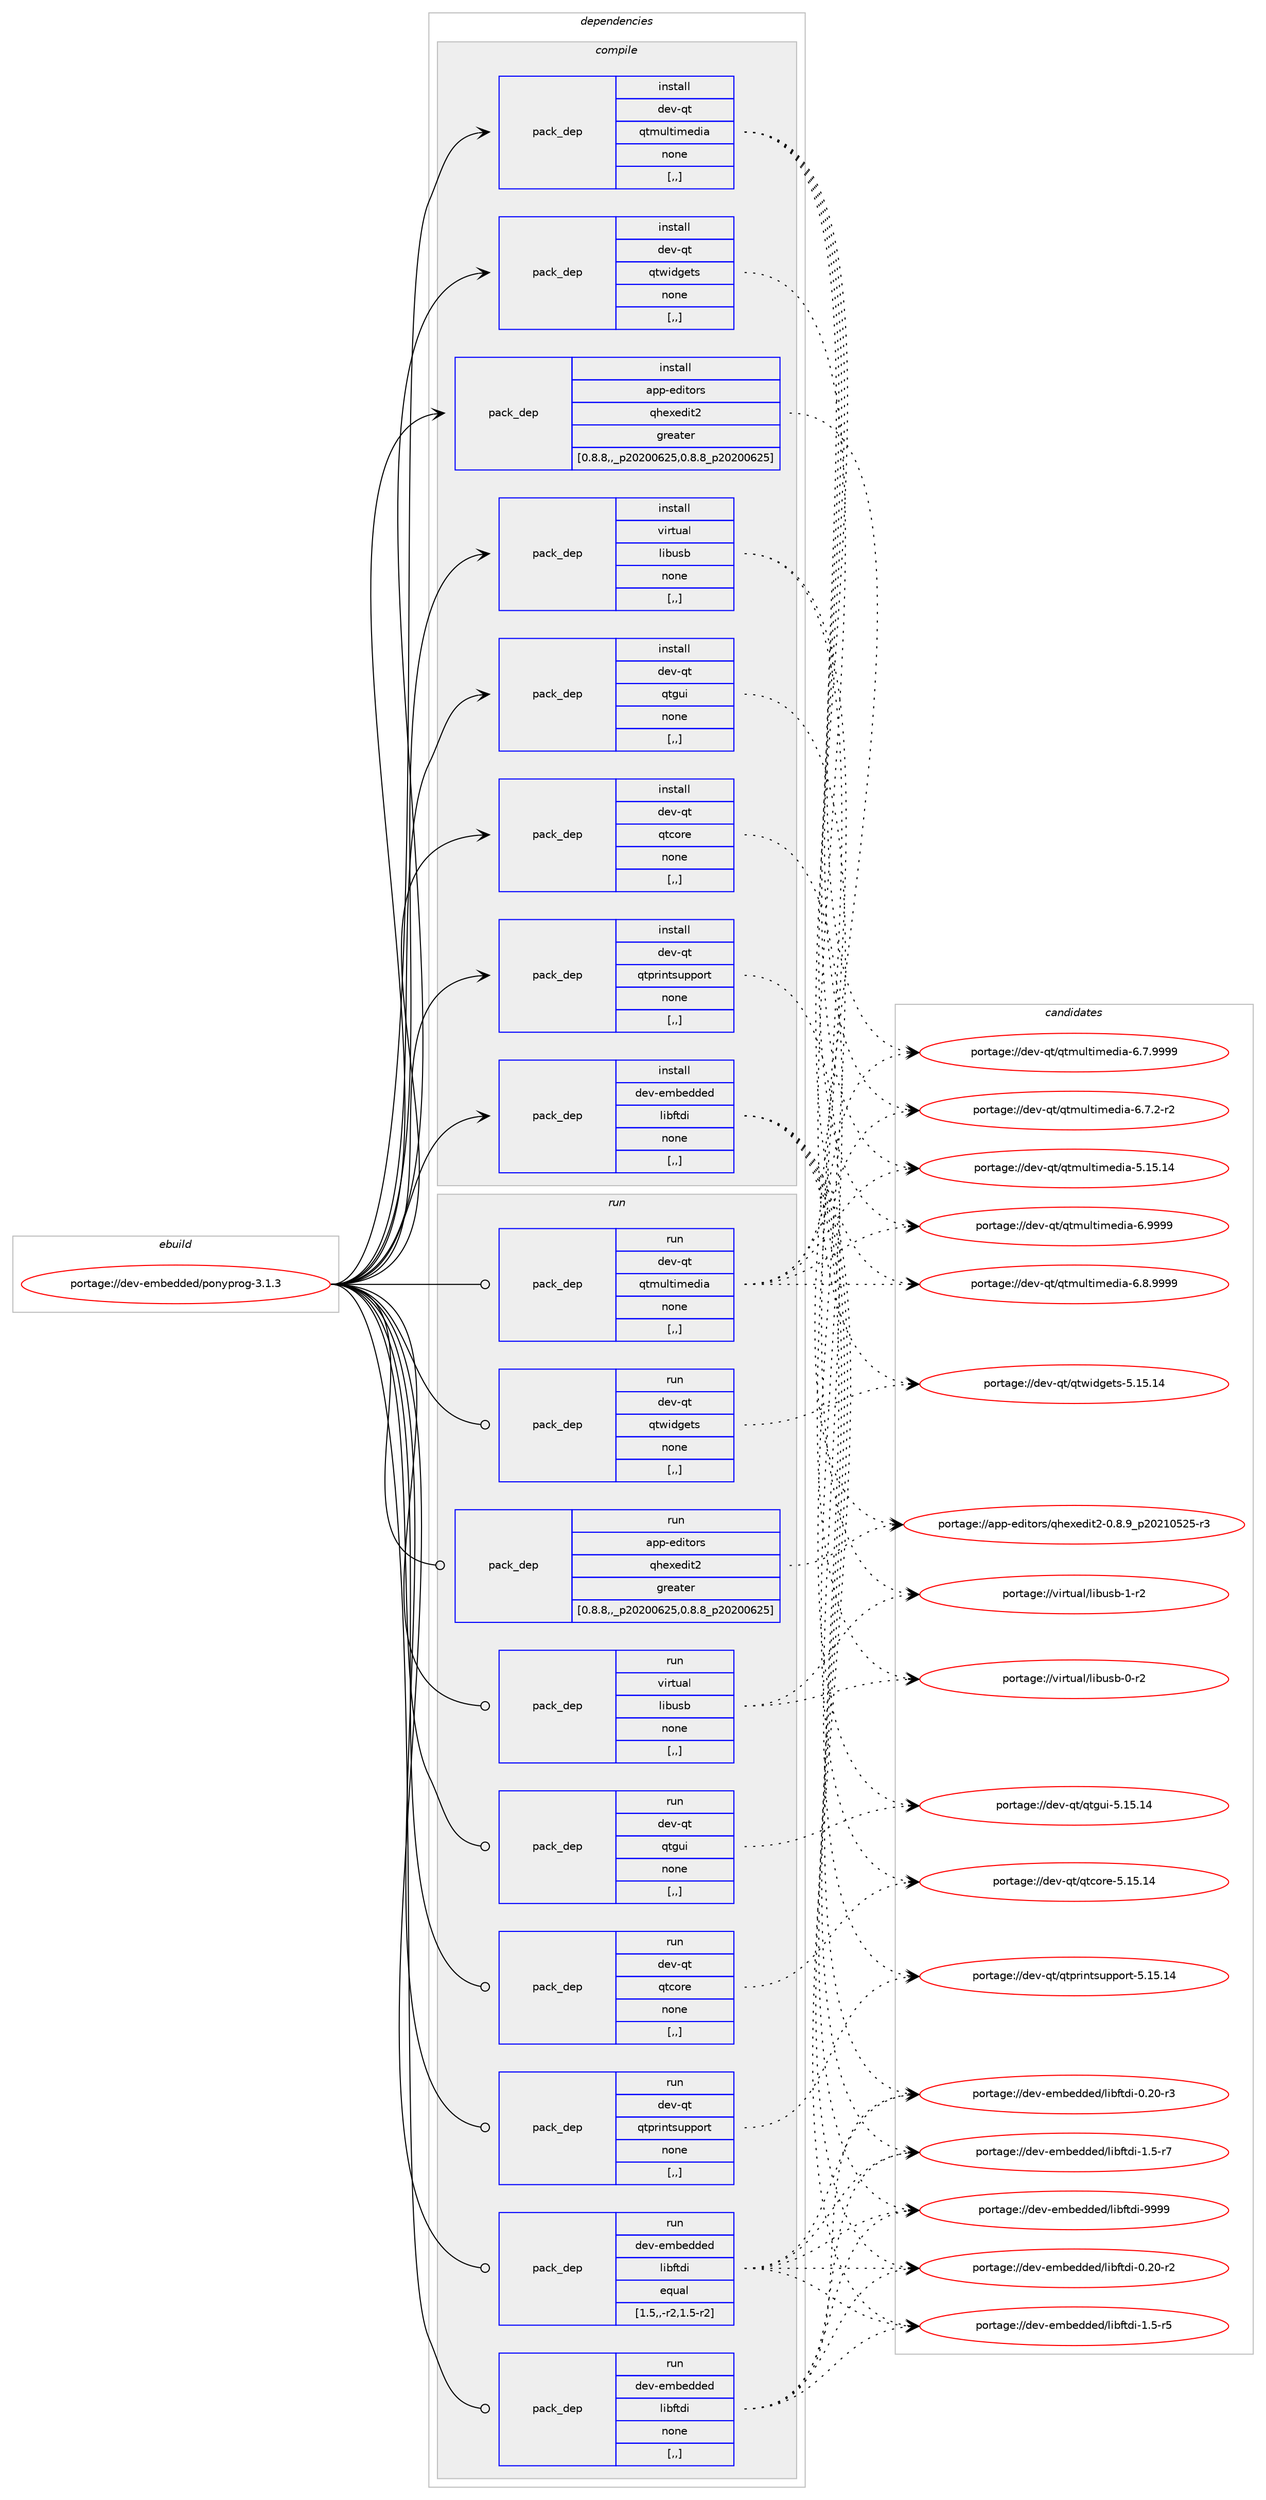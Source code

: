 digraph prolog {

# *************
# Graph options
# *************

newrank=true;
concentrate=true;
compound=true;
graph [rankdir=LR,fontname=Helvetica,fontsize=10,ranksep=1.5];#, ranksep=2.5, nodesep=0.2];
edge  [arrowhead=vee];
node  [fontname=Helvetica,fontsize=10];

# **********
# The ebuild
# **********

subgraph cluster_leftcol {
color=gray;
label=<<i>ebuild</i>>;
id [label="portage://dev-embedded/ponyprog-3.1.3", color=red, width=4, href="../dev-embedded/ponyprog-3.1.3.svg"];
}

# ****************
# The dependencies
# ****************

subgraph cluster_midcol {
color=gray;
label=<<i>dependencies</i>>;
subgraph cluster_compile {
fillcolor="#eeeeee";
style=filled;
label=<<i>compile</i>>;
subgraph pack413482 {
dependency567739 [label=<<TABLE BORDER="0" CELLBORDER="1" CELLSPACING="0" CELLPADDING="4" WIDTH="220"><TR><TD ROWSPAN="6" CELLPADDING="30">pack_dep</TD></TR><TR><TD WIDTH="110">install</TD></TR><TR><TD>app-editors</TD></TR><TR><TD>qhexedit2</TD></TR><TR><TD>greater</TD></TR><TR><TD>[0.8.8,,_p20200625,0.8.8_p20200625]</TD></TR></TABLE>>, shape=none, color=blue];
}
id:e -> dependency567739:w [weight=20,style="solid",arrowhead="vee"];
subgraph pack413483 {
dependency567740 [label=<<TABLE BORDER="0" CELLBORDER="1" CELLSPACING="0" CELLPADDING="4" WIDTH="220"><TR><TD ROWSPAN="6" CELLPADDING="30">pack_dep</TD></TR><TR><TD WIDTH="110">install</TD></TR><TR><TD>dev-embedded</TD></TR><TR><TD>libftdi</TD></TR><TR><TD>none</TD></TR><TR><TD>[,,]</TD></TR></TABLE>>, shape=none, color=blue];
}
id:e -> dependency567740:w [weight=20,style="solid",arrowhead="vee"];
subgraph pack413484 {
dependency567741 [label=<<TABLE BORDER="0" CELLBORDER="1" CELLSPACING="0" CELLPADDING="4" WIDTH="220"><TR><TD ROWSPAN="6" CELLPADDING="30">pack_dep</TD></TR><TR><TD WIDTH="110">install</TD></TR><TR><TD>dev-qt</TD></TR><TR><TD>qtcore</TD></TR><TR><TD>none</TD></TR><TR><TD>[,,]</TD></TR></TABLE>>, shape=none, color=blue];
}
id:e -> dependency567741:w [weight=20,style="solid",arrowhead="vee"];
subgraph pack413485 {
dependency567742 [label=<<TABLE BORDER="0" CELLBORDER="1" CELLSPACING="0" CELLPADDING="4" WIDTH="220"><TR><TD ROWSPAN="6" CELLPADDING="30">pack_dep</TD></TR><TR><TD WIDTH="110">install</TD></TR><TR><TD>dev-qt</TD></TR><TR><TD>qtgui</TD></TR><TR><TD>none</TD></TR><TR><TD>[,,]</TD></TR></TABLE>>, shape=none, color=blue];
}
id:e -> dependency567742:w [weight=20,style="solid",arrowhead="vee"];
subgraph pack413486 {
dependency567743 [label=<<TABLE BORDER="0" CELLBORDER="1" CELLSPACING="0" CELLPADDING="4" WIDTH="220"><TR><TD ROWSPAN="6" CELLPADDING="30">pack_dep</TD></TR><TR><TD WIDTH="110">install</TD></TR><TR><TD>dev-qt</TD></TR><TR><TD>qtmultimedia</TD></TR><TR><TD>none</TD></TR><TR><TD>[,,]</TD></TR></TABLE>>, shape=none, color=blue];
}
id:e -> dependency567743:w [weight=20,style="solid",arrowhead="vee"];
subgraph pack413487 {
dependency567744 [label=<<TABLE BORDER="0" CELLBORDER="1" CELLSPACING="0" CELLPADDING="4" WIDTH="220"><TR><TD ROWSPAN="6" CELLPADDING="30">pack_dep</TD></TR><TR><TD WIDTH="110">install</TD></TR><TR><TD>dev-qt</TD></TR><TR><TD>qtprintsupport</TD></TR><TR><TD>none</TD></TR><TR><TD>[,,]</TD></TR></TABLE>>, shape=none, color=blue];
}
id:e -> dependency567744:w [weight=20,style="solid",arrowhead="vee"];
subgraph pack413488 {
dependency567745 [label=<<TABLE BORDER="0" CELLBORDER="1" CELLSPACING="0" CELLPADDING="4" WIDTH="220"><TR><TD ROWSPAN="6" CELLPADDING="30">pack_dep</TD></TR><TR><TD WIDTH="110">install</TD></TR><TR><TD>dev-qt</TD></TR><TR><TD>qtwidgets</TD></TR><TR><TD>none</TD></TR><TR><TD>[,,]</TD></TR></TABLE>>, shape=none, color=blue];
}
id:e -> dependency567745:w [weight=20,style="solid",arrowhead="vee"];
subgraph pack413489 {
dependency567746 [label=<<TABLE BORDER="0" CELLBORDER="1" CELLSPACING="0" CELLPADDING="4" WIDTH="220"><TR><TD ROWSPAN="6" CELLPADDING="30">pack_dep</TD></TR><TR><TD WIDTH="110">install</TD></TR><TR><TD>virtual</TD></TR><TR><TD>libusb</TD></TR><TR><TD>none</TD></TR><TR><TD>[,,]</TD></TR></TABLE>>, shape=none, color=blue];
}
id:e -> dependency567746:w [weight=20,style="solid",arrowhead="vee"];
}
subgraph cluster_compileandrun {
fillcolor="#eeeeee";
style=filled;
label=<<i>compile and run</i>>;
}
subgraph cluster_run {
fillcolor="#eeeeee";
style=filled;
label=<<i>run</i>>;
subgraph pack413490 {
dependency567747 [label=<<TABLE BORDER="0" CELLBORDER="1" CELLSPACING="0" CELLPADDING="4" WIDTH="220"><TR><TD ROWSPAN="6" CELLPADDING="30">pack_dep</TD></TR><TR><TD WIDTH="110">run</TD></TR><TR><TD>app-editors</TD></TR><TR><TD>qhexedit2</TD></TR><TR><TD>greater</TD></TR><TR><TD>[0.8.8,,_p20200625,0.8.8_p20200625]</TD></TR></TABLE>>, shape=none, color=blue];
}
id:e -> dependency567747:w [weight=20,style="solid",arrowhead="odot"];
subgraph pack413491 {
dependency567748 [label=<<TABLE BORDER="0" CELLBORDER="1" CELLSPACING="0" CELLPADDING="4" WIDTH="220"><TR><TD ROWSPAN="6" CELLPADDING="30">pack_dep</TD></TR><TR><TD WIDTH="110">run</TD></TR><TR><TD>dev-embedded</TD></TR><TR><TD>libftdi</TD></TR><TR><TD>none</TD></TR><TR><TD>[,,]</TD></TR></TABLE>>, shape=none, color=blue];
}
id:e -> dependency567748:w [weight=20,style="solid",arrowhead="odot"];
subgraph pack413492 {
dependency567749 [label=<<TABLE BORDER="0" CELLBORDER="1" CELLSPACING="0" CELLPADDING="4" WIDTH="220"><TR><TD ROWSPAN="6" CELLPADDING="30">pack_dep</TD></TR><TR><TD WIDTH="110">run</TD></TR><TR><TD>dev-qt</TD></TR><TR><TD>qtcore</TD></TR><TR><TD>none</TD></TR><TR><TD>[,,]</TD></TR></TABLE>>, shape=none, color=blue];
}
id:e -> dependency567749:w [weight=20,style="solid",arrowhead="odot"];
subgraph pack413493 {
dependency567750 [label=<<TABLE BORDER="0" CELLBORDER="1" CELLSPACING="0" CELLPADDING="4" WIDTH="220"><TR><TD ROWSPAN="6" CELLPADDING="30">pack_dep</TD></TR><TR><TD WIDTH="110">run</TD></TR><TR><TD>dev-qt</TD></TR><TR><TD>qtgui</TD></TR><TR><TD>none</TD></TR><TR><TD>[,,]</TD></TR></TABLE>>, shape=none, color=blue];
}
id:e -> dependency567750:w [weight=20,style="solid",arrowhead="odot"];
subgraph pack413494 {
dependency567751 [label=<<TABLE BORDER="0" CELLBORDER="1" CELLSPACING="0" CELLPADDING="4" WIDTH="220"><TR><TD ROWSPAN="6" CELLPADDING="30">pack_dep</TD></TR><TR><TD WIDTH="110">run</TD></TR><TR><TD>dev-qt</TD></TR><TR><TD>qtmultimedia</TD></TR><TR><TD>none</TD></TR><TR><TD>[,,]</TD></TR></TABLE>>, shape=none, color=blue];
}
id:e -> dependency567751:w [weight=20,style="solid",arrowhead="odot"];
subgraph pack413495 {
dependency567752 [label=<<TABLE BORDER="0" CELLBORDER="1" CELLSPACING="0" CELLPADDING="4" WIDTH="220"><TR><TD ROWSPAN="6" CELLPADDING="30">pack_dep</TD></TR><TR><TD WIDTH="110">run</TD></TR><TR><TD>dev-qt</TD></TR><TR><TD>qtprintsupport</TD></TR><TR><TD>none</TD></TR><TR><TD>[,,]</TD></TR></TABLE>>, shape=none, color=blue];
}
id:e -> dependency567752:w [weight=20,style="solid",arrowhead="odot"];
subgraph pack413496 {
dependency567753 [label=<<TABLE BORDER="0" CELLBORDER="1" CELLSPACING="0" CELLPADDING="4" WIDTH="220"><TR><TD ROWSPAN="6" CELLPADDING="30">pack_dep</TD></TR><TR><TD WIDTH="110">run</TD></TR><TR><TD>dev-qt</TD></TR><TR><TD>qtwidgets</TD></TR><TR><TD>none</TD></TR><TR><TD>[,,]</TD></TR></TABLE>>, shape=none, color=blue];
}
id:e -> dependency567753:w [weight=20,style="solid",arrowhead="odot"];
subgraph pack413497 {
dependency567754 [label=<<TABLE BORDER="0" CELLBORDER="1" CELLSPACING="0" CELLPADDING="4" WIDTH="220"><TR><TD ROWSPAN="6" CELLPADDING="30">pack_dep</TD></TR><TR><TD WIDTH="110">run</TD></TR><TR><TD>virtual</TD></TR><TR><TD>libusb</TD></TR><TR><TD>none</TD></TR><TR><TD>[,,]</TD></TR></TABLE>>, shape=none, color=blue];
}
id:e -> dependency567754:w [weight=20,style="solid",arrowhead="odot"];
subgraph pack413498 {
dependency567755 [label=<<TABLE BORDER="0" CELLBORDER="1" CELLSPACING="0" CELLPADDING="4" WIDTH="220"><TR><TD ROWSPAN="6" CELLPADDING="30">pack_dep</TD></TR><TR><TD WIDTH="110">run</TD></TR><TR><TD>dev-embedded</TD></TR><TR><TD>libftdi</TD></TR><TR><TD>equal</TD></TR><TR><TD>[1.5,,-r2,1.5-r2]</TD></TR></TABLE>>, shape=none, color=blue];
}
id:e -> dependency567755:w [weight=20,style="solid",arrowhead="odot"];
}
}

# **************
# The candidates
# **************

subgraph cluster_choices {
rank=same;
color=gray;
label=<<i>candidates</i>>;

subgraph choice413482 {
color=black;
nodesep=1;
choice971121124510110010511611111411547113104101120101100105116504548465646579511250485049485350534511451 [label="portage://app-editors/qhexedit2-0.8.9_p20210525-r3", color=red, width=4,href="../app-editors/qhexedit2-0.8.9_p20210525-r3.svg"];
dependency567739:e -> choice971121124510110010511611111411547113104101120101100105116504548465646579511250485049485350534511451:w [style=dotted,weight="100"];
}
subgraph choice413483 {
color=black;
nodesep=1;
choice100101118451011099810110010010110047108105981021161001054557575757 [label="portage://dev-embedded/libftdi-9999", color=red, width=4,href="../dev-embedded/libftdi-9999.svg"];
choice10010111845101109981011001001011004710810598102116100105454946534511455 [label="portage://dev-embedded/libftdi-1.5-r7", color=red, width=4,href="../dev-embedded/libftdi-1.5-r7.svg"];
choice10010111845101109981011001001011004710810598102116100105454946534511453 [label="portage://dev-embedded/libftdi-1.5-r5", color=red, width=4,href="../dev-embedded/libftdi-1.5-r5.svg"];
choice1001011184510110998101100100101100471081059810211610010545484650484511451 [label="portage://dev-embedded/libftdi-0.20-r3", color=red, width=4,href="../dev-embedded/libftdi-0.20-r3.svg"];
choice1001011184510110998101100100101100471081059810211610010545484650484511450 [label="portage://dev-embedded/libftdi-0.20-r2", color=red, width=4,href="../dev-embedded/libftdi-0.20-r2.svg"];
dependency567740:e -> choice100101118451011099810110010010110047108105981021161001054557575757:w [style=dotted,weight="100"];
dependency567740:e -> choice10010111845101109981011001001011004710810598102116100105454946534511455:w [style=dotted,weight="100"];
dependency567740:e -> choice10010111845101109981011001001011004710810598102116100105454946534511453:w [style=dotted,weight="100"];
dependency567740:e -> choice1001011184510110998101100100101100471081059810211610010545484650484511451:w [style=dotted,weight="100"];
dependency567740:e -> choice1001011184510110998101100100101100471081059810211610010545484650484511450:w [style=dotted,weight="100"];
}
subgraph choice413484 {
color=black;
nodesep=1;
choice1001011184511311647113116991111141014553464953464952 [label="portage://dev-qt/qtcore-5.15.14", color=red, width=4,href="../dev-qt/qtcore-5.15.14.svg"];
dependency567741:e -> choice1001011184511311647113116991111141014553464953464952:w [style=dotted,weight="100"];
}
subgraph choice413485 {
color=black;
nodesep=1;
choice10010111845113116471131161031171054553464953464952 [label="portage://dev-qt/qtgui-5.15.14", color=red, width=4,href="../dev-qt/qtgui-5.15.14.svg"];
dependency567742:e -> choice10010111845113116471131161031171054553464953464952:w [style=dotted,weight="100"];
}
subgraph choice413486 {
color=black;
nodesep=1;
choice10010111845113116471131161091171081161051091011001059745544657575757 [label="portage://dev-qt/qtmultimedia-6.9999", color=red, width=4,href="../dev-qt/qtmultimedia-6.9999.svg"];
choice100101118451131164711311610911710811610510910110010597455446564657575757 [label="portage://dev-qt/qtmultimedia-6.8.9999", color=red, width=4,href="../dev-qt/qtmultimedia-6.8.9999.svg"];
choice100101118451131164711311610911710811610510910110010597455446554657575757 [label="portage://dev-qt/qtmultimedia-6.7.9999", color=red, width=4,href="../dev-qt/qtmultimedia-6.7.9999.svg"];
choice1001011184511311647113116109117108116105109101100105974554465546504511450 [label="portage://dev-qt/qtmultimedia-6.7.2-r2", color=red, width=4,href="../dev-qt/qtmultimedia-6.7.2-r2.svg"];
choice1001011184511311647113116109117108116105109101100105974553464953464952 [label="portage://dev-qt/qtmultimedia-5.15.14", color=red, width=4,href="../dev-qt/qtmultimedia-5.15.14.svg"];
dependency567743:e -> choice10010111845113116471131161091171081161051091011001059745544657575757:w [style=dotted,weight="100"];
dependency567743:e -> choice100101118451131164711311610911710811610510910110010597455446564657575757:w [style=dotted,weight="100"];
dependency567743:e -> choice100101118451131164711311610911710811610510910110010597455446554657575757:w [style=dotted,weight="100"];
dependency567743:e -> choice1001011184511311647113116109117108116105109101100105974554465546504511450:w [style=dotted,weight="100"];
dependency567743:e -> choice1001011184511311647113116109117108116105109101100105974553464953464952:w [style=dotted,weight="100"];
}
subgraph choice413487 {
color=black;
nodesep=1;
choice10010111845113116471131161121141051101161151171121121111141164553464953464952 [label="portage://dev-qt/qtprintsupport-5.15.14", color=red, width=4,href="../dev-qt/qtprintsupport-5.15.14.svg"];
dependency567744:e -> choice10010111845113116471131161121141051101161151171121121111141164553464953464952:w [style=dotted,weight="100"];
}
subgraph choice413488 {
color=black;
nodesep=1;
choice10010111845113116471131161191051001031011161154553464953464952 [label="portage://dev-qt/qtwidgets-5.15.14", color=red, width=4,href="../dev-qt/qtwidgets-5.15.14.svg"];
dependency567745:e -> choice10010111845113116471131161191051001031011161154553464953464952:w [style=dotted,weight="100"];
}
subgraph choice413489 {
color=black;
nodesep=1;
choice1181051141161179710847108105981171159845494511450 [label="portage://virtual/libusb-1-r2", color=red, width=4,href="../virtual/libusb-1-r2.svg"];
choice1181051141161179710847108105981171159845484511450 [label="portage://virtual/libusb-0-r2", color=red, width=4,href="../virtual/libusb-0-r2.svg"];
dependency567746:e -> choice1181051141161179710847108105981171159845494511450:w [style=dotted,weight="100"];
dependency567746:e -> choice1181051141161179710847108105981171159845484511450:w [style=dotted,weight="100"];
}
subgraph choice413490 {
color=black;
nodesep=1;
choice971121124510110010511611111411547113104101120101100105116504548465646579511250485049485350534511451 [label="portage://app-editors/qhexedit2-0.8.9_p20210525-r3", color=red, width=4,href="../app-editors/qhexedit2-0.8.9_p20210525-r3.svg"];
dependency567747:e -> choice971121124510110010511611111411547113104101120101100105116504548465646579511250485049485350534511451:w [style=dotted,weight="100"];
}
subgraph choice413491 {
color=black;
nodesep=1;
choice100101118451011099810110010010110047108105981021161001054557575757 [label="portage://dev-embedded/libftdi-9999", color=red, width=4,href="../dev-embedded/libftdi-9999.svg"];
choice10010111845101109981011001001011004710810598102116100105454946534511455 [label="portage://dev-embedded/libftdi-1.5-r7", color=red, width=4,href="../dev-embedded/libftdi-1.5-r7.svg"];
choice10010111845101109981011001001011004710810598102116100105454946534511453 [label="portage://dev-embedded/libftdi-1.5-r5", color=red, width=4,href="../dev-embedded/libftdi-1.5-r5.svg"];
choice1001011184510110998101100100101100471081059810211610010545484650484511451 [label="portage://dev-embedded/libftdi-0.20-r3", color=red, width=4,href="../dev-embedded/libftdi-0.20-r3.svg"];
choice1001011184510110998101100100101100471081059810211610010545484650484511450 [label="portage://dev-embedded/libftdi-0.20-r2", color=red, width=4,href="../dev-embedded/libftdi-0.20-r2.svg"];
dependency567748:e -> choice100101118451011099810110010010110047108105981021161001054557575757:w [style=dotted,weight="100"];
dependency567748:e -> choice10010111845101109981011001001011004710810598102116100105454946534511455:w [style=dotted,weight="100"];
dependency567748:e -> choice10010111845101109981011001001011004710810598102116100105454946534511453:w [style=dotted,weight="100"];
dependency567748:e -> choice1001011184510110998101100100101100471081059810211610010545484650484511451:w [style=dotted,weight="100"];
dependency567748:e -> choice1001011184510110998101100100101100471081059810211610010545484650484511450:w [style=dotted,weight="100"];
}
subgraph choice413492 {
color=black;
nodesep=1;
choice1001011184511311647113116991111141014553464953464952 [label="portage://dev-qt/qtcore-5.15.14", color=red, width=4,href="../dev-qt/qtcore-5.15.14.svg"];
dependency567749:e -> choice1001011184511311647113116991111141014553464953464952:w [style=dotted,weight="100"];
}
subgraph choice413493 {
color=black;
nodesep=1;
choice10010111845113116471131161031171054553464953464952 [label="portage://dev-qt/qtgui-5.15.14", color=red, width=4,href="../dev-qt/qtgui-5.15.14.svg"];
dependency567750:e -> choice10010111845113116471131161031171054553464953464952:w [style=dotted,weight="100"];
}
subgraph choice413494 {
color=black;
nodesep=1;
choice10010111845113116471131161091171081161051091011001059745544657575757 [label="portage://dev-qt/qtmultimedia-6.9999", color=red, width=4,href="../dev-qt/qtmultimedia-6.9999.svg"];
choice100101118451131164711311610911710811610510910110010597455446564657575757 [label="portage://dev-qt/qtmultimedia-6.8.9999", color=red, width=4,href="../dev-qt/qtmultimedia-6.8.9999.svg"];
choice100101118451131164711311610911710811610510910110010597455446554657575757 [label="portage://dev-qt/qtmultimedia-6.7.9999", color=red, width=4,href="../dev-qt/qtmultimedia-6.7.9999.svg"];
choice1001011184511311647113116109117108116105109101100105974554465546504511450 [label="portage://dev-qt/qtmultimedia-6.7.2-r2", color=red, width=4,href="../dev-qt/qtmultimedia-6.7.2-r2.svg"];
choice1001011184511311647113116109117108116105109101100105974553464953464952 [label="portage://dev-qt/qtmultimedia-5.15.14", color=red, width=4,href="../dev-qt/qtmultimedia-5.15.14.svg"];
dependency567751:e -> choice10010111845113116471131161091171081161051091011001059745544657575757:w [style=dotted,weight="100"];
dependency567751:e -> choice100101118451131164711311610911710811610510910110010597455446564657575757:w [style=dotted,weight="100"];
dependency567751:e -> choice100101118451131164711311610911710811610510910110010597455446554657575757:w [style=dotted,weight="100"];
dependency567751:e -> choice1001011184511311647113116109117108116105109101100105974554465546504511450:w [style=dotted,weight="100"];
dependency567751:e -> choice1001011184511311647113116109117108116105109101100105974553464953464952:w [style=dotted,weight="100"];
}
subgraph choice413495 {
color=black;
nodesep=1;
choice10010111845113116471131161121141051101161151171121121111141164553464953464952 [label="portage://dev-qt/qtprintsupport-5.15.14", color=red, width=4,href="../dev-qt/qtprintsupport-5.15.14.svg"];
dependency567752:e -> choice10010111845113116471131161121141051101161151171121121111141164553464953464952:w [style=dotted,weight="100"];
}
subgraph choice413496 {
color=black;
nodesep=1;
choice10010111845113116471131161191051001031011161154553464953464952 [label="portage://dev-qt/qtwidgets-5.15.14", color=red, width=4,href="../dev-qt/qtwidgets-5.15.14.svg"];
dependency567753:e -> choice10010111845113116471131161191051001031011161154553464953464952:w [style=dotted,weight="100"];
}
subgraph choice413497 {
color=black;
nodesep=1;
choice1181051141161179710847108105981171159845494511450 [label="portage://virtual/libusb-1-r2", color=red, width=4,href="../virtual/libusb-1-r2.svg"];
choice1181051141161179710847108105981171159845484511450 [label="portage://virtual/libusb-0-r2", color=red, width=4,href="../virtual/libusb-0-r2.svg"];
dependency567754:e -> choice1181051141161179710847108105981171159845494511450:w [style=dotted,weight="100"];
dependency567754:e -> choice1181051141161179710847108105981171159845484511450:w [style=dotted,weight="100"];
}
subgraph choice413498 {
color=black;
nodesep=1;
choice100101118451011099810110010010110047108105981021161001054557575757 [label="portage://dev-embedded/libftdi-9999", color=red, width=4,href="../dev-embedded/libftdi-9999.svg"];
choice10010111845101109981011001001011004710810598102116100105454946534511455 [label="portage://dev-embedded/libftdi-1.5-r7", color=red, width=4,href="../dev-embedded/libftdi-1.5-r7.svg"];
choice10010111845101109981011001001011004710810598102116100105454946534511453 [label="portage://dev-embedded/libftdi-1.5-r5", color=red, width=4,href="../dev-embedded/libftdi-1.5-r5.svg"];
choice1001011184510110998101100100101100471081059810211610010545484650484511451 [label="portage://dev-embedded/libftdi-0.20-r3", color=red, width=4,href="../dev-embedded/libftdi-0.20-r3.svg"];
choice1001011184510110998101100100101100471081059810211610010545484650484511450 [label="portage://dev-embedded/libftdi-0.20-r2", color=red, width=4,href="../dev-embedded/libftdi-0.20-r2.svg"];
dependency567755:e -> choice100101118451011099810110010010110047108105981021161001054557575757:w [style=dotted,weight="100"];
dependency567755:e -> choice10010111845101109981011001001011004710810598102116100105454946534511455:w [style=dotted,weight="100"];
dependency567755:e -> choice10010111845101109981011001001011004710810598102116100105454946534511453:w [style=dotted,weight="100"];
dependency567755:e -> choice1001011184510110998101100100101100471081059810211610010545484650484511451:w [style=dotted,weight="100"];
dependency567755:e -> choice1001011184510110998101100100101100471081059810211610010545484650484511450:w [style=dotted,weight="100"];
}
}

}
